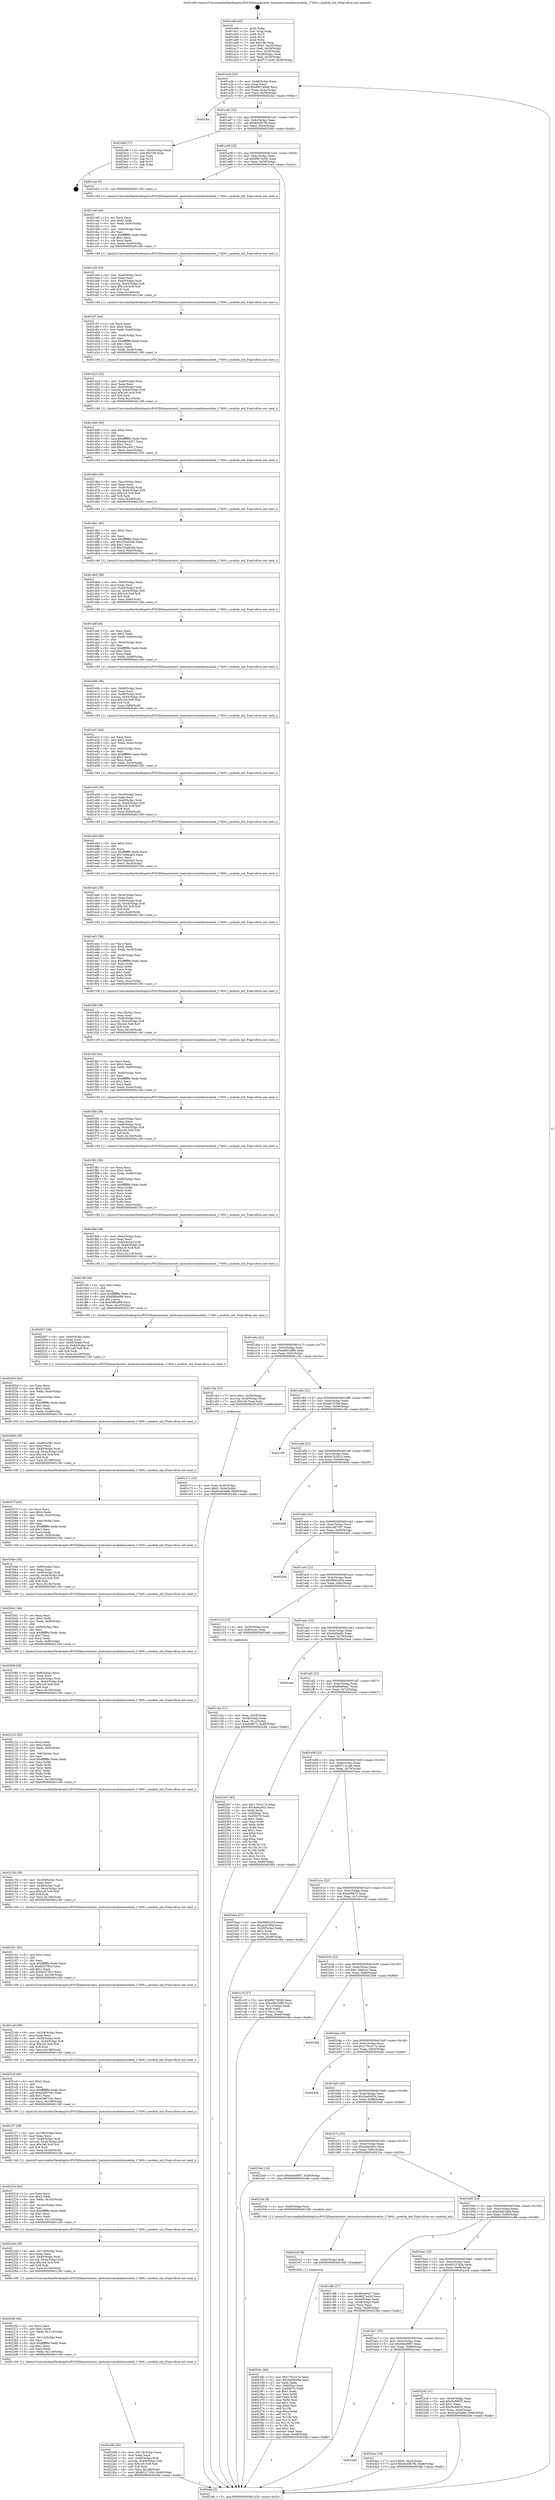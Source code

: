 digraph "0x401a00" {
  label = "0x401a00 (/mnt/c/Users/mathe/Desktop/tcc/POCII/binaries/extr_hashcatsrcmodulesmodule_17400.c_module_init_Final-ollvm.out::main(0))"
  labelloc = "t"
  node[shape=record]

  Entry [label="",width=0.3,height=0.3,shape=circle,fillcolor=black,style=filled]
  "0x401a2b" [label="{
     0x401a2b [23]\l
     | [instrs]\l
     &nbsp;&nbsp;0x401a2b \<+3\>: mov -0x48(%rbp),%eax\l
     &nbsp;&nbsp;0x401a2e \<+2\>: mov %eax,%ecx\l
     &nbsp;&nbsp;0x401a30 \<+6\>: sub $0x89574948,%ecx\l
     &nbsp;&nbsp;0x401a36 \<+3\>: mov %eax,-0x4c(%rbp)\l
     &nbsp;&nbsp;0x401a39 \<+3\>: mov %ecx,-0x50(%rbp)\l
     &nbsp;&nbsp;0x401a3c \<+6\>: je 00000000004023ac \<main+0x9ac\>\l
  }"]
  "0x4023ac" [label="{
     0x4023ac\l
  }", style=dashed]
  "0x401a42" [label="{
     0x401a42 [22]\l
     | [instrs]\l
     &nbsp;&nbsp;0x401a42 \<+5\>: jmp 0000000000401a47 \<main+0x47\>\l
     &nbsp;&nbsp;0x401a47 \<+3\>: mov -0x4c(%rbp),%eax\l
     &nbsp;&nbsp;0x401a4a \<+5\>: sub $0x9240b7fb,%eax\l
     &nbsp;&nbsp;0x401a4f \<+3\>: mov %eax,-0x54(%rbp)\l
     &nbsp;&nbsp;0x401a52 \<+6\>: je 00000000004024bf \<main+0xabf\>\l
  }"]
  Exit [label="",width=0.3,height=0.3,shape=circle,fillcolor=black,style=filled,peripheries=2]
  "0x4024bf" [label="{
     0x4024bf [17]\l
     | [instrs]\l
     &nbsp;&nbsp;0x4024bf \<+3\>: mov -0x24(%rbp),%eax\l
     &nbsp;&nbsp;0x4024c2 \<+7\>: add $0x108,%rsp\l
     &nbsp;&nbsp;0x4024c9 \<+1\>: pop %rbx\l
     &nbsp;&nbsp;0x4024ca \<+2\>: pop %r14\l
     &nbsp;&nbsp;0x4024cc \<+2\>: pop %r15\l
     &nbsp;&nbsp;0x4024ce \<+1\>: pop %rbp\l
     &nbsp;&nbsp;0x4024cf \<+1\>: ret\l
  }"]
  "0x401a58" [label="{
     0x401a58 [22]\l
     | [instrs]\l
     &nbsp;&nbsp;0x401a58 \<+5\>: jmp 0000000000401a5d \<main+0x5d\>\l
     &nbsp;&nbsp;0x401a5d \<+3\>: mov -0x4c(%rbp),%eax\l
     &nbsp;&nbsp;0x401a60 \<+5\>: sub $0x9927e430,%eax\l
     &nbsp;&nbsp;0x401a65 \<+3\>: mov %eax,-0x58(%rbp)\l
     &nbsp;&nbsp;0x401a68 \<+6\>: je 0000000000401ca3 \<main+0x2a3\>\l
  }"]
  "0x401be0" [label="{
     0x401be0\l
  }", style=dashed]
  "0x401ca3" [label="{
     0x401ca3 [5]\l
     | [instrs]\l
     &nbsp;&nbsp;0x401ca3 \<+5\>: call 0000000000401160 \<next_i\>\l
     | [calls]\l
     &nbsp;&nbsp;0x401160 \{1\} (/mnt/c/Users/mathe/Desktop/tcc/POCII/binaries/extr_hashcatsrcmodulesmodule_17400.c_module_init_Final-ollvm.out::next_i)\l
  }"]
  "0x401a6e" [label="{
     0x401a6e [22]\l
     | [instrs]\l
     &nbsp;&nbsp;0x401a6e \<+5\>: jmp 0000000000401a73 \<main+0x73\>\l
     &nbsp;&nbsp;0x401a73 \<+3\>: mov -0x4c(%rbp),%eax\l
     &nbsp;&nbsp;0x401a76 \<+5\>: sub $0xa4953d89,%eax\l
     &nbsp;&nbsp;0x401a7b \<+3\>: mov %eax,-0x5c(%rbp)\l
     &nbsp;&nbsp;0x401a7e \<+6\>: je 0000000000401c5a \<main+0x25a\>\l
  }"]
  "0x4024ac" [label="{
     0x4024ac [19]\l
     | [instrs]\l
     &nbsp;&nbsp;0x4024ac \<+7\>: movl $0x0,-0x24(%rbp)\l
     &nbsp;&nbsp;0x4024b3 \<+7\>: movl $0x9240b7fb,-0x48(%rbp)\l
     &nbsp;&nbsp;0x4024ba \<+5\>: jmp 00000000004024fa \<main+0xafa\>\l
  }"]
  "0x401c5a" [label="{
     0x401c5a [23]\l
     | [instrs]\l
     &nbsp;&nbsp;0x401c5a \<+7\>: movl $0x1,-0x38(%rbp)\l
     &nbsp;&nbsp;0x401c61 \<+4\>: movslq -0x38(%rbp),%rax\l
     &nbsp;&nbsp;0x401c65 \<+7\>: imul $0x1e0,%rax,%rdi\l
     &nbsp;&nbsp;0x401c6c \<+5\>: call 0000000000401050 \<malloc@plt\>\l
     | [calls]\l
     &nbsp;&nbsp;0x401050 \{1\} (unknown)\l
  }"]
  "0x401a84" [label="{
     0x401a84 [22]\l
     | [instrs]\l
     &nbsp;&nbsp;0x401a84 \<+5\>: jmp 0000000000401a89 \<main+0x89\>\l
     &nbsp;&nbsp;0x401a89 \<+3\>: mov -0x4c(%rbp),%eax\l
     &nbsp;&nbsp;0x401a8c \<+5\>: sub $0xab253faf,%eax\l
     &nbsp;&nbsp;0x401a91 \<+3\>: mov %eax,-0x60(%rbp)\l
     &nbsp;&nbsp;0x401a94 \<+6\>: je 0000000000401c05 \<main+0x205\>\l
  }"]
  "0x40234c" [label="{
     0x40234c [84]\l
     | [instrs]\l
     &nbsp;&nbsp;0x40234c \<+5\>: mov $0x1761e17e,%eax\l
     &nbsp;&nbsp;0x402351 \<+5\>: mov $0x2ae90454,%ecx\l
     &nbsp;&nbsp;0x402356 \<+2\>: xor %edx,%edx\l
     &nbsp;&nbsp;0x402358 \<+7\>: mov 0x4050ac,%esi\l
     &nbsp;&nbsp;0x40235f \<+8\>: mov 0x405070,%r8d\l
     &nbsp;&nbsp;0x402367 \<+3\>: sub $0x1,%edx\l
     &nbsp;&nbsp;0x40236a \<+3\>: mov %esi,%r9d\l
     &nbsp;&nbsp;0x40236d \<+3\>: add %edx,%r9d\l
     &nbsp;&nbsp;0x402370 \<+4\>: imul %r9d,%esi\l
     &nbsp;&nbsp;0x402374 \<+3\>: and $0x1,%esi\l
     &nbsp;&nbsp;0x402377 \<+3\>: cmp $0x0,%esi\l
     &nbsp;&nbsp;0x40237a \<+4\>: sete %r10b\l
     &nbsp;&nbsp;0x40237e \<+4\>: cmp $0xa,%r8d\l
     &nbsp;&nbsp;0x402382 \<+4\>: setl %r11b\l
     &nbsp;&nbsp;0x402386 \<+3\>: mov %r10b,%bl\l
     &nbsp;&nbsp;0x402389 \<+3\>: and %r11b,%bl\l
     &nbsp;&nbsp;0x40238c \<+3\>: xor %r11b,%r10b\l
     &nbsp;&nbsp;0x40238f \<+3\>: or %r10b,%bl\l
     &nbsp;&nbsp;0x402392 \<+3\>: test $0x1,%bl\l
     &nbsp;&nbsp;0x402395 \<+3\>: cmovne %ecx,%eax\l
     &nbsp;&nbsp;0x402398 \<+3\>: mov %eax,-0x48(%rbp)\l
     &nbsp;&nbsp;0x40239b \<+5\>: jmp 00000000004024fa \<main+0xafa\>\l
  }"]
  "0x401c05" [label="{
     0x401c05\l
  }", style=dashed]
  "0x401a9a" [label="{
     0x401a9a [22]\l
     | [instrs]\l
     &nbsp;&nbsp;0x401a9a \<+5\>: jmp 0000000000401a9f \<main+0x9f\>\l
     &nbsp;&nbsp;0x401a9f \<+3\>: mov -0x4c(%rbp),%eax\l
     &nbsp;&nbsp;0x401aa2 \<+5\>: sub $0xbc7b2013,%eax\l
     &nbsp;&nbsp;0x401aa7 \<+3\>: mov %eax,-0x64(%rbp)\l
     &nbsp;&nbsp;0x401aaa \<+6\>: je 0000000000402448 \<main+0xa48\>\l
  }"]
  "0x402343" [label="{
     0x402343 [9]\l
     | [instrs]\l
     &nbsp;&nbsp;0x402343 \<+4\>: mov -0x40(%rbp),%rdi\l
     &nbsp;&nbsp;0x402347 \<+5\>: call 0000000000401030 \<free@plt\>\l
     | [calls]\l
     &nbsp;&nbsp;0x401030 \{1\} (unknown)\l
  }"]
  "0x402448" [label="{
     0x402448\l
  }", style=dashed]
  "0x401ab0" [label="{
     0x401ab0 [22]\l
     | [instrs]\l
     &nbsp;&nbsp;0x401ab0 \<+5\>: jmp 0000000000401ab5 \<main+0xb5\>\l
     &nbsp;&nbsp;0x401ab5 \<+3\>: mov -0x4c(%rbp),%eax\l
     &nbsp;&nbsp;0x401ab8 \<+5\>: sub $0xccfd7507,%eax\l
     &nbsp;&nbsp;0x401abd \<+3\>: mov %eax,-0x68(%rbp)\l
     &nbsp;&nbsp;0x401ac0 \<+6\>: je 00000000004024a0 \<main+0xaa0\>\l
  }"]
  "0x401bc7" [label="{
     0x401bc7 [25]\l
     | [instrs]\l
     &nbsp;&nbsp;0x401bc7 \<+5\>: jmp 0000000000401bcc \<main+0x1cc\>\l
     &nbsp;&nbsp;0x401bcc \<+3\>: mov -0x4c(%rbp),%eax\l
     &nbsp;&nbsp;0x401bcf \<+5\>: sub $0x6dcb8f97,%eax\l
     &nbsp;&nbsp;0x401bd4 \<+6\>: mov %eax,-0x98(%rbp)\l
     &nbsp;&nbsp;0x401bda \<+6\>: je 00000000004024ac \<main+0xaac\>\l
  }"]
  "0x4024a0" [label="{
     0x4024a0\l
  }", style=dashed]
  "0x401ac6" [label="{
     0x401ac6 [22]\l
     | [instrs]\l
     &nbsp;&nbsp;0x401ac6 \<+5\>: jmp 0000000000401acb \<main+0xcb\>\l
     &nbsp;&nbsp;0x401acb \<+3\>: mov -0x4c(%rbp),%eax\l
     &nbsp;&nbsp;0x401ace \<+5\>: sub $0xf0903204,%eax\l
     &nbsp;&nbsp;0x401ad3 \<+3\>: mov %eax,-0x6c(%rbp)\l
     &nbsp;&nbsp;0x401ad6 \<+6\>: je 0000000000401c1d \<main+0x21d\>\l
  }"]
  "0x4022c8" [label="{
     0x4022c8 [31]\l
     | [instrs]\l
     &nbsp;&nbsp;0x4022c8 \<+3\>: mov -0x44(%rbp),%eax\l
     &nbsp;&nbsp;0x4022cb \<+5\>: add $0xf3c98f35,%eax\l
     &nbsp;&nbsp;0x4022d0 \<+3\>: add $0x1,%eax\l
     &nbsp;&nbsp;0x4022d3 \<+5\>: sub $0xf3c98f35,%eax\l
     &nbsp;&nbsp;0x4022d8 \<+3\>: mov %eax,-0x44(%rbp)\l
     &nbsp;&nbsp;0x4022db \<+7\>: movl $0x63a63a88,-0x48(%rbp)\l
     &nbsp;&nbsp;0x4022e2 \<+5\>: jmp 00000000004024fa \<main+0xafa\>\l
  }"]
  "0x401c1d" [label="{
     0x401c1d [13]\l
     | [instrs]\l
     &nbsp;&nbsp;0x401c1d \<+4\>: mov -0x30(%rbp),%rax\l
     &nbsp;&nbsp;0x401c21 \<+4\>: mov 0x8(%rax),%rdi\l
     &nbsp;&nbsp;0x401c25 \<+5\>: call 0000000000401060 \<atoi@plt\>\l
     | [calls]\l
     &nbsp;&nbsp;0x401060 \{1\} (unknown)\l
  }"]
  "0x401adc" [label="{
     0x401adc [22]\l
     | [instrs]\l
     &nbsp;&nbsp;0x401adc \<+5\>: jmp 0000000000401ae1 \<main+0xe1\>\l
     &nbsp;&nbsp;0x401ae1 \<+3\>: mov -0x4c(%rbp),%eax\l
     &nbsp;&nbsp;0x401ae4 \<+5\>: sub $0xf4d0afdc,%eax\l
     &nbsp;&nbsp;0x401ae9 \<+3\>: mov %eax,-0x70(%rbp)\l
     &nbsp;&nbsp;0x401aec \<+6\>: je 00000000004024ee \<main+0xaee\>\l
  }"]
  "0x40229b" [label="{
     0x40229b [45]\l
     | [instrs]\l
     &nbsp;&nbsp;0x40229b \<+6\>: mov -0x118(%rbp),%ecx\l
     &nbsp;&nbsp;0x4022a1 \<+3\>: imul %eax,%ecx\l
     &nbsp;&nbsp;0x4022a4 \<+4\>: mov -0x40(%rbp),%rdi\l
     &nbsp;&nbsp;0x4022a8 \<+4\>: movslq -0x44(%rbp),%r8\l
     &nbsp;&nbsp;0x4022ac \<+7\>: imul $0x1e0,%r8,%r8\l
     &nbsp;&nbsp;0x4022b3 \<+3\>: add %r8,%rdi\l
     &nbsp;&nbsp;0x4022b6 \<+6\>: mov %ecx,0x1d8(%rdi)\l
     &nbsp;&nbsp;0x4022bc \<+7\>: movl $0x6d127434,-0x48(%rbp)\l
     &nbsp;&nbsp;0x4022c3 \<+5\>: jmp 00000000004024fa \<main+0xafa\>\l
  }"]
  "0x4024ee" [label="{
     0x4024ee\l
  }", style=dashed]
  "0x401af2" [label="{
     0x401af2 [22]\l
     | [instrs]\l
     &nbsp;&nbsp;0x401af2 \<+5\>: jmp 0000000000401af7 \<main+0xf7\>\l
     &nbsp;&nbsp;0x401af7 \<+3\>: mov -0x4c(%rbp),%eax\l
     &nbsp;&nbsp;0x401afa \<+5\>: sub $0xf6e944e7,%eax\l
     &nbsp;&nbsp;0x401aff \<+3\>: mov %eax,-0x74(%rbp)\l
     &nbsp;&nbsp;0x401b02 \<+6\>: je 00000000004022e7 \<main+0x8e7\>\l
  }"]
  "0x40226f" [label="{
     0x40226f [44]\l
     | [instrs]\l
     &nbsp;&nbsp;0x40226f \<+2\>: xor %ecx,%ecx\l
     &nbsp;&nbsp;0x402271 \<+5\>: mov $0x2,%edx\l
     &nbsp;&nbsp;0x402276 \<+6\>: mov %edx,-0x114(%rbp)\l
     &nbsp;&nbsp;0x40227c \<+1\>: cltd\l
     &nbsp;&nbsp;0x40227d \<+6\>: mov -0x114(%rbp),%esi\l
     &nbsp;&nbsp;0x402283 \<+2\>: idiv %esi\l
     &nbsp;&nbsp;0x402285 \<+6\>: imul $0xfffffffe,%edx,%edx\l
     &nbsp;&nbsp;0x40228b \<+3\>: sub $0x1,%ecx\l
     &nbsp;&nbsp;0x40228e \<+2\>: sub %ecx,%edx\l
     &nbsp;&nbsp;0x402290 \<+6\>: mov %edx,-0x118(%rbp)\l
     &nbsp;&nbsp;0x402296 \<+5\>: call 0000000000401160 \<next_i\>\l
     | [calls]\l
     &nbsp;&nbsp;0x401160 \{1\} (/mnt/c/Users/mathe/Desktop/tcc/POCII/binaries/extr_hashcatsrcmodulesmodule_17400.c_module_init_Final-ollvm.out::next_i)\l
  }"]
  "0x4022e7" [label="{
     0x4022e7 [83]\l
     | [instrs]\l
     &nbsp;&nbsp;0x4022e7 \<+5\>: mov $0x1761e17e,%eax\l
     &nbsp;&nbsp;0x4022ec \<+5\>: mov $0x4ddac82c,%ecx\l
     &nbsp;&nbsp;0x4022f1 \<+2\>: xor %edx,%edx\l
     &nbsp;&nbsp;0x4022f3 \<+7\>: mov 0x4050ac,%esi\l
     &nbsp;&nbsp;0x4022fa \<+7\>: mov 0x405070,%edi\l
     &nbsp;&nbsp;0x402301 \<+3\>: sub $0x1,%edx\l
     &nbsp;&nbsp;0x402304 \<+3\>: mov %esi,%r8d\l
     &nbsp;&nbsp;0x402307 \<+3\>: add %edx,%r8d\l
     &nbsp;&nbsp;0x40230a \<+4\>: imul %r8d,%esi\l
     &nbsp;&nbsp;0x40230e \<+3\>: and $0x1,%esi\l
     &nbsp;&nbsp;0x402311 \<+3\>: cmp $0x0,%esi\l
     &nbsp;&nbsp;0x402314 \<+4\>: sete %r9b\l
     &nbsp;&nbsp;0x402318 \<+3\>: cmp $0xa,%edi\l
     &nbsp;&nbsp;0x40231b \<+4\>: setl %r10b\l
     &nbsp;&nbsp;0x40231f \<+3\>: mov %r9b,%r11b\l
     &nbsp;&nbsp;0x402322 \<+3\>: and %r10b,%r11b\l
     &nbsp;&nbsp;0x402325 \<+3\>: xor %r10b,%r9b\l
     &nbsp;&nbsp;0x402328 \<+3\>: or %r9b,%r11b\l
     &nbsp;&nbsp;0x40232b \<+4\>: test $0x1,%r11b\l
     &nbsp;&nbsp;0x40232f \<+3\>: cmovne %ecx,%eax\l
     &nbsp;&nbsp;0x402332 \<+3\>: mov %eax,-0x48(%rbp)\l
     &nbsp;&nbsp;0x402335 \<+5\>: jmp 00000000004024fa \<main+0xafa\>\l
  }"]
  "0x401b08" [label="{
     0x401b08 [22]\l
     | [instrs]\l
     &nbsp;&nbsp;0x401b08 \<+5\>: jmp 0000000000401b0d \<main+0x10d\>\l
     &nbsp;&nbsp;0x401b0d \<+3\>: mov -0x4c(%rbp),%eax\l
     &nbsp;&nbsp;0x401b10 \<+5\>: sub $0xf711cce6,%eax\l
     &nbsp;&nbsp;0x401b15 \<+3\>: mov %eax,-0x78(%rbp)\l
     &nbsp;&nbsp;0x401b18 \<+6\>: je 0000000000401bea \<main+0x1ea\>\l
  }"]
  "0x402249" [label="{
     0x402249 [38]\l
     | [instrs]\l
     &nbsp;&nbsp;0x402249 \<+6\>: mov -0x110(%rbp),%ecx\l
     &nbsp;&nbsp;0x40224f \<+3\>: imul %eax,%ecx\l
     &nbsp;&nbsp;0x402252 \<+4\>: mov -0x40(%rbp),%rdi\l
     &nbsp;&nbsp;0x402256 \<+4\>: movslq -0x44(%rbp),%r8\l
     &nbsp;&nbsp;0x40225a \<+7\>: imul $0x1e0,%r8,%r8\l
     &nbsp;&nbsp;0x402261 \<+3\>: add %r8,%rdi\l
     &nbsp;&nbsp;0x402264 \<+6\>: mov %ecx,0x1d4(%rdi)\l
     &nbsp;&nbsp;0x40226a \<+5\>: call 0000000000401160 \<next_i\>\l
     | [calls]\l
     &nbsp;&nbsp;0x401160 \{1\} (/mnt/c/Users/mathe/Desktop/tcc/POCII/binaries/extr_hashcatsrcmodulesmodule_17400.c_module_init_Final-ollvm.out::next_i)\l
  }"]
  "0x401bea" [label="{
     0x401bea [27]\l
     | [instrs]\l
     &nbsp;&nbsp;0x401bea \<+5\>: mov $0xf0903204,%eax\l
     &nbsp;&nbsp;0x401bef \<+5\>: mov $0xab253faf,%ecx\l
     &nbsp;&nbsp;0x401bf4 \<+3\>: mov -0x20(%rbp),%edx\l
     &nbsp;&nbsp;0x401bf7 \<+3\>: cmp $0x2,%edx\l
     &nbsp;&nbsp;0x401bfa \<+3\>: cmovne %ecx,%eax\l
     &nbsp;&nbsp;0x401bfd \<+3\>: mov %eax,-0x48(%rbp)\l
     &nbsp;&nbsp;0x401c00 \<+5\>: jmp 00000000004024fa \<main+0xafa\>\l
  }"]
  "0x401b1e" [label="{
     0x401b1e [22]\l
     | [instrs]\l
     &nbsp;&nbsp;0x401b1e \<+5\>: jmp 0000000000401b23 \<main+0x123\>\l
     &nbsp;&nbsp;0x401b23 \<+3\>: mov -0x4c(%rbp),%eax\l
     &nbsp;&nbsp;0x401b26 \<+5\>: sub $0xe09873,%eax\l
     &nbsp;&nbsp;0x401b2b \<+3\>: mov %eax,-0x7c(%rbp)\l
     &nbsp;&nbsp;0x401b2e \<+6\>: je 0000000000401c3f \<main+0x23f\>\l
  }"]
  "0x4024fa" [label="{
     0x4024fa [5]\l
     | [instrs]\l
     &nbsp;&nbsp;0x4024fa \<+5\>: jmp 0000000000401a2b \<main+0x2b\>\l
  }"]
  "0x401a00" [label="{
     0x401a00 [43]\l
     | [instrs]\l
     &nbsp;&nbsp;0x401a00 \<+1\>: push %rbp\l
     &nbsp;&nbsp;0x401a01 \<+3\>: mov %rsp,%rbp\l
     &nbsp;&nbsp;0x401a04 \<+2\>: push %r15\l
     &nbsp;&nbsp;0x401a06 \<+2\>: push %r14\l
     &nbsp;&nbsp;0x401a08 \<+1\>: push %rbx\l
     &nbsp;&nbsp;0x401a09 \<+7\>: sub $0x108,%rsp\l
     &nbsp;&nbsp;0x401a10 \<+7\>: movl $0x0,-0x24(%rbp)\l
     &nbsp;&nbsp;0x401a17 \<+3\>: mov %edi,-0x28(%rbp)\l
     &nbsp;&nbsp;0x401a1a \<+4\>: mov %rsi,-0x30(%rbp)\l
     &nbsp;&nbsp;0x401a1e \<+3\>: mov -0x28(%rbp),%edi\l
     &nbsp;&nbsp;0x401a21 \<+3\>: mov %edi,-0x20(%rbp)\l
     &nbsp;&nbsp;0x401a24 \<+7\>: movl $0xf711cce6,-0x48(%rbp)\l
  }"]
  "0x401c2a" [label="{
     0x401c2a [21]\l
     | [instrs]\l
     &nbsp;&nbsp;0x401c2a \<+3\>: mov %eax,-0x34(%rbp)\l
     &nbsp;&nbsp;0x401c2d \<+3\>: mov -0x34(%rbp),%eax\l
     &nbsp;&nbsp;0x401c30 \<+3\>: mov %eax,-0x1c(%rbp)\l
     &nbsp;&nbsp;0x401c33 \<+7\>: movl $0xe09873,-0x48(%rbp)\l
     &nbsp;&nbsp;0x401c3a \<+5\>: jmp 00000000004024fa \<main+0xafa\>\l
  }"]
  "0x40221d" [label="{
     0x40221d [44]\l
     | [instrs]\l
     &nbsp;&nbsp;0x40221d \<+2\>: xor %ecx,%ecx\l
     &nbsp;&nbsp;0x40221f \<+5\>: mov $0x2,%edx\l
     &nbsp;&nbsp;0x402224 \<+6\>: mov %edx,-0x10c(%rbp)\l
     &nbsp;&nbsp;0x40222a \<+1\>: cltd\l
     &nbsp;&nbsp;0x40222b \<+6\>: mov -0x10c(%rbp),%esi\l
     &nbsp;&nbsp;0x402231 \<+2\>: idiv %esi\l
     &nbsp;&nbsp;0x402233 \<+6\>: imul $0xfffffffe,%edx,%edx\l
     &nbsp;&nbsp;0x402239 \<+3\>: sub $0x1,%ecx\l
     &nbsp;&nbsp;0x40223c \<+2\>: sub %ecx,%edx\l
     &nbsp;&nbsp;0x40223e \<+6\>: mov %edx,-0x110(%rbp)\l
     &nbsp;&nbsp;0x402244 \<+5\>: call 0000000000401160 \<next_i\>\l
     | [calls]\l
     &nbsp;&nbsp;0x401160 \{1\} (/mnt/c/Users/mathe/Desktop/tcc/POCII/binaries/extr_hashcatsrcmodulesmodule_17400.c_module_init_Final-ollvm.out::next_i)\l
  }"]
  "0x401c3f" [label="{
     0x401c3f [27]\l
     | [instrs]\l
     &nbsp;&nbsp;0x401c3f \<+5\>: mov $0x89574948,%eax\l
     &nbsp;&nbsp;0x401c44 \<+5\>: mov $0xa4953d89,%ecx\l
     &nbsp;&nbsp;0x401c49 \<+3\>: mov -0x1c(%rbp),%edx\l
     &nbsp;&nbsp;0x401c4c \<+3\>: cmp $0x0,%edx\l
     &nbsp;&nbsp;0x401c4f \<+3\>: cmove %ecx,%eax\l
     &nbsp;&nbsp;0x401c52 \<+3\>: mov %eax,-0x48(%rbp)\l
     &nbsp;&nbsp;0x401c55 \<+5\>: jmp 00000000004024fa \<main+0xafa\>\l
  }"]
  "0x401b34" [label="{
     0x401b34 [22]\l
     | [instrs]\l
     &nbsp;&nbsp;0x401b34 \<+5\>: jmp 0000000000401b39 \<main+0x139\>\l
     &nbsp;&nbsp;0x401b39 \<+3\>: mov -0x4c(%rbp),%eax\l
     &nbsp;&nbsp;0x401b3c \<+5\>: sub $0x13cb6cac,%eax\l
     &nbsp;&nbsp;0x401b41 \<+3\>: mov %eax,-0x80(%rbp)\l
     &nbsp;&nbsp;0x401b44 \<+6\>: je 00000000004023b8 \<main+0x9b8\>\l
  }"]
  "0x401c71" [label="{
     0x401c71 [23]\l
     | [instrs]\l
     &nbsp;&nbsp;0x401c71 \<+4\>: mov %rax,-0x40(%rbp)\l
     &nbsp;&nbsp;0x401c75 \<+7\>: movl $0x0,-0x44(%rbp)\l
     &nbsp;&nbsp;0x401c7c \<+7\>: movl $0x63a63a88,-0x48(%rbp)\l
     &nbsp;&nbsp;0x401c83 \<+5\>: jmp 00000000004024fa \<main+0xafa\>\l
  }"]
  "0x4021f7" [label="{
     0x4021f7 [38]\l
     | [instrs]\l
     &nbsp;&nbsp;0x4021f7 \<+6\>: mov -0x108(%rbp),%ecx\l
     &nbsp;&nbsp;0x4021fd \<+3\>: imul %eax,%ecx\l
     &nbsp;&nbsp;0x402200 \<+4\>: mov -0x40(%rbp),%rdi\l
     &nbsp;&nbsp;0x402204 \<+4\>: movslq -0x44(%rbp),%r8\l
     &nbsp;&nbsp;0x402208 \<+7\>: imul $0x1e0,%r8,%r8\l
     &nbsp;&nbsp;0x40220f \<+3\>: add %r8,%rdi\l
     &nbsp;&nbsp;0x402212 \<+6\>: mov %ecx,0x1d0(%rdi)\l
     &nbsp;&nbsp;0x402218 \<+5\>: call 0000000000401160 \<next_i\>\l
     | [calls]\l
     &nbsp;&nbsp;0x401160 \{1\} (/mnt/c/Users/mathe/Desktop/tcc/POCII/binaries/extr_hashcatsrcmodulesmodule_17400.c_module_init_Final-ollvm.out::next_i)\l
  }"]
  "0x4023b8" [label="{
     0x4023b8\l
  }", style=dashed]
  "0x401b4a" [label="{
     0x401b4a [25]\l
     | [instrs]\l
     &nbsp;&nbsp;0x401b4a \<+5\>: jmp 0000000000401b4f \<main+0x14f\>\l
     &nbsp;&nbsp;0x401b4f \<+3\>: mov -0x4c(%rbp),%eax\l
     &nbsp;&nbsp;0x401b52 \<+5\>: sub $0x1761e17e,%eax\l
     &nbsp;&nbsp;0x401b57 \<+6\>: mov %eax,-0x84(%rbp)\l
     &nbsp;&nbsp;0x401b5d \<+6\>: je 00000000004024d0 \<main+0xad0\>\l
  }"]
  "0x4021cf" [label="{
     0x4021cf [40]\l
     | [instrs]\l
     &nbsp;&nbsp;0x4021cf \<+5\>: mov $0x2,%ecx\l
     &nbsp;&nbsp;0x4021d4 \<+1\>: cltd\l
     &nbsp;&nbsp;0x4021d5 \<+2\>: idiv %ecx\l
     &nbsp;&nbsp;0x4021d7 \<+6\>: imul $0xfffffffe,%edx,%ecx\l
     &nbsp;&nbsp;0x4021dd \<+6\>: add $0xe5d87c42,%ecx\l
     &nbsp;&nbsp;0x4021e3 \<+3\>: add $0x1,%ecx\l
     &nbsp;&nbsp;0x4021e6 \<+6\>: sub $0xe5d87c42,%ecx\l
     &nbsp;&nbsp;0x4021ec \<+6\>: mov %ecx,-0x108(%rbp)\l
     &nbsp;&nbsp;0x4021f2 \<+5\>: call 0000000000401160 \<next_i\>\l
     | [calls]\l
     &nbsp;&nbsp;0x401160 \{1\} (/mnt/c/Users/mathe/Desktop/tcc/POCII/binaries/extr_hashcatsrcmodulesmodule_17400.c_module_init_Final-ollvm.out::next_i)\l
  }"]
  "0x4024d0" [label="{
     0x4024d0\l
  }", style=dashed]
  "0x401b63" [label="{
     0x401b63 [25]\l
     | [instrs]\l
     &nbsp;&nbsp;0x401b63 \<+5\>: jmp 0000000000401b68 \<main+0x168\>\l
     &nbsp;&nbsp;0x401b68 \<+3\>: mov -0x4c(%rbp),%eax\l
     &nbsp;&nbsp;0x401b6b \<+5\>: sub $0x2ae90454,%eax\l
     &nbsp;&nbsp;0x401b70 \<+6\>: mov %eax,-0x88(%rbp)\l
     &nbsp;&nbsp;0x401b76 \<+6\>: je 00000000004023a0 \<main+0x9a0\>\l
  }"]
  "0x4021a9" [label="{
     0x4021a9 [38]\l
     | [instrs]\l
     &nbsp;&nbsp;0x4021a9 \<+6\>: mov -0x104(%rbp),%ecx\l
     &nbsp;&nbsp;0x4021af \<+3\>: imul %eax,%ecx\l
     &nbsp;&nbsp;0x4021b2 \<+4\>: mov -0x40(%rbp),%rdi\l
     &nbsp;&nbsp;0x4021b6 \<+4\>: movslq -0x44(%rbp),%r8\l
     &nbsp;&nbsp;0x4021ba \<+7\>: imul $0x1e0,%r8,%r8\l
     &nbsp;&nbsp;0x4021c1 \<+3\>: add %r8,%rdi\l
     &nbsp;&nbsp;0x4021c4 \<+6\>: mov %ecx,0x198(%rdi)\l
     &nbsp;&nbsp;0x4021ca \<+5\>: call 0000000000401160 \<next_i\>\l
     | [calls]\l
     &nbsp;&nbsp;0x401160 \{1\} (/mnt/c/Users/mathe/Desktop/tcc/POCII/binaries/extr_hashcatsrcmodulesmodule_17400.c_module_init_Final-ollvm.out::next_i)\l
  }"]
  "0x4023a0" [label="{
     0x4023a0 [12]\l
     | [instrs]\l
     &nbsp;&nbsp;0x4023a0 \<+7\>: movl $0x6dcb8f97,-0x48(%rbp)\l
     &nbsp;&nbsp;0x4023a7 \<+5\>: jmp 00000000004024fa \<main+0xafa\>\l
  }"]
  "0x401b7c" [label="{
     0x401b7c [25]\l
     | [instrs]\l
     &nbsp;&nbsp;0x401b7c \<+5\>: jmp 0000000000401b81 \<main+0x181\>\l
     &nbsp;&nbsp;0x401b81 \<+3\>: mov -0x4c(%rbp),%eax\l
     &nbsp;&nbsp;0x401b84 \<+5\>: sub $0x4ddac82c,%eax\l
     &nbsp;&nbsp;0x401b89 \<+6\>: mov %eax,-0x8c(%rbp)\l
     &nbsp;&nbsp;0x401b8f \<+6\>: je 000000000040233a \<main+0x93a\>\l
  }"]
  "0x402181" [label="{
     0x402181 [40]\l
     | [instrs]\l
     &nbsp;&nbsp;0x402181 \<+5\>: mov $0x2,%ecx\l
     &nbsp;&nbsp;0x402186 \<+1\>: cltd\l
     &nbsp;&nbsp;0x402187 \<+2\>: idiv %ecx\l
     &nbsp;&nbsp;0x402189 \<+6\>: imul $0xfffffffe,%edx,%ecx\l
     &nbsp;&nbsp;0x40218f \<+6\>: sub $0xfa537923,%ecx\l
     &nbsp;&nbsp;0x402195 \<+3\>: add $0x1,%ecx\l
     &nbsp;&nbsp;0x402198 \<+6\>: add $0xfa537923,%ecx\l
     &nbsp;&nbsp;0x40219e \<+6\>: mov %ecx,-0x104(%rbp)\l
     &nbsp;&nbsp;0x4021a4 \<+5\>: call 0000000000401160 \<next_i\>\l
     | [calls]\l
     &nbsp;&nbsp;0x401160 \{1\} (/mnt/c/Users/mathe/Desktop/tcc/POCII/binaries/extr_hashcatsrcmodulesmodule_17400.c_module_init_Final-ollvm.out::next_i)\l
  }"]
  "0x40233a" [label="{
     0x40233a [9]\l
     | [instrs]\l
     &nbsp;&nbsp;0x40233a \<+4\>: mov -0x40(%rbp),%rdi\l
     &nbsp;&nbsp;0x40233e \<+5\>: call 0000000000401560 \<module_init\>\l
     | [calls]\l
     &nbsp;&nbsp;0x401560 \{1\} (/mnt/c/Users/mathe/Desktop/tcc/POCII/binaries/extr_hashcatsrcmodulesmodule_17400.c_module_init_Final-ollvm.out::module_init)\l
  }"]
  "0x401b95" [label="{
     0x401b95 [25]\l
     | [instrs]\l
     &nbsp;&nbsp;0x401b95 \<+5\>: jmp 0000000000401b9a \<main+0x19a\>\l
     &nbsp;&nbsp;0x401b9a \<+3\>: mov -0x4c(%rbp),%eax\l
     &nbsp;&nbsp;0x401b9d \<+5\>: sub $0x63a63a88,%eax\l
     &nbsp;&nbsp;0x401ba2 \<+6\>: mov %eax,-0x90(%rbp)\l
     &nbsp;&nbsp;0x401ba8 \<+6\>: je 0000000000401c88 \<main+0x288\>\l
  }"]
  "0x40215b" [label="{
     0x40215b [38]\l
     | [instrs]\l
     &nbsp;&nbsp;0x40215b \<+6\>: mov -0x100(%rbp),%ecx\l
     &nbsp;&nbsp;0x402161 \<+3\>: imul %eax,%ecx\l
     &nbsp;&nbsp;0x402164 \<+4\>: mov -0x40(%rbp),%rdi\l
     &nbsp;&nbsp;0x402168 \<+4\>: movslq -0x44(%rbp),%r8\l
     &nbsp;&nbsp;0x40216c \<+7\>: imul $0x1e0,%r8,%r8\l
     &nbsp;&nbsp;0x402173 \<+3\>: add %r8,%rdi\l
     &nbsp;&nbsp;0x402176 \<+6\>: mov %ecx,0x194(%rdi)\l
     &nbsp;&nbsp;0x40217c \<+5\>: call 0000000000401160 \<next_i\>\l
     | [calls]\l
     &nbsp;&nbsp;0x401160 \{1\} (/mnt/c/Users/mathe/Desktop/tcc/POCII/binaries/extr_hashcatsrcmodulesmodule_17400.c_module_init_Final-ollvm.out::next_i)\l
  }"]
  "0x401c88" [label="{
     0x401c88 [27]\l
     | [instrs]\l
     &nbsp;&nbsp;0x401c88 \<+5\>: mov $0xf6e944e7,%eax\l
     &nbsp;&nbsp;0x401c8d \<+5\>: mov $0x9927e430,%ecx\l
     &nbsp;&nbsp;0x401c92 \<+3\>: mov -0x44(%rbp),%edx\l
     &nbsp;&nbsp;0x401c95 \<+3\>: cmp -0x38(%rbp),%edx\l
     &nbsp;&nbsp;0x401c98 \<+3\>: cmovl %ecx,%eax\l
     &nbsp;&nbsp;0x401c9b \<+3\>: mov %eax,-0x48(%rbp)\l
     &nbsp;&nbsp;0x401c9e \<+5\>: jmp 00000000004024fa \<main+0xafa\>\l
  }"]
  "0x401bae" [label="{
     0x401bae [25]\l
     | [instrs]\l
     &nbsp;&nbsp;0x401bae \<+5\>: jmp 0000000000401bb3 \<main+0x1b3\>\l
     &nbsp;&nbsp;0x401bb3 \<+3\>: mov -0x4c(%rbp),%eax\l
     &nbsp;&nbsp;0x401bb6 \<+5\>: sub $0x6d127434,%eax\l
     &nbsp;&nbsp;0x401bbb \<+6\>: mov %eax,-0x94(%rbp)\l
     &nbsp;&nbsp;0x401bc1 \<+6\>: je 00000000004022c8 \<main+0x8c8\>\l
  }"]
  "0x401ca8" [label="{
     0x401ca8 [44]\l
     | [instrs]\l
     &nbsp;&nbsp;0x401ca8 \<+2\>: xor %ecx,%ecx\l
     &nbsp;&nbsp;0x401caa \<+5\>: mov $0x2,%edx\l
     &nbsp;&nbsp;0x401caf \<+6\>: mov %edx,-0x9c(%rbp)\l
     &nbsp;&nbsp;0x401cb5 \<+1\>: cltd\l
     &nbsp;&nbsp;0x401cb6 \<+6\>: mov -0x9c(%rbp),%esi\l
     &nbsp;&nbsp;0x401cbc \<+2\>: idiv %esi\l
     &nbsp;&nbsp;0x401cbe \<+6\>: imul $0xfffffffe,%edx,%edx\l
     &nbsp;&nbsp;0x401cc4 \<+3\>: sub $0x1,%ecx\l
     &nbsp;&nbsp;0x401cc7 \<+2\>: sub %ecx,%edx\l
     &nbsp;&nbsp;0x401cc9 \<+6\>: mov %edx,-0xa0(%rbp)\l
     &nbsp;&nbsp;0x401ccf \<+5\>: call 0000000000401160 \<next_i\>\l
     | [calls]\l
     &nbsp;&nbsp;0x401160 \{1\} (/mnt/c/Users/mathe/Desktop/tcc/POCII/binaries/extr_hashcatsrcmodulesmodule_17400.c_module_init_Final-ollvm.out::next_i)\l
  }"]
  "0x401cd4" [label="{
     0x401cd4 [35]\l
     | [instrs]\l
     &nbsp;&nbsp;0x401cd4 \<+6\>: mov -0xa0(%rbp),%ecx\l
     &nbsp;&nbsp;0x401cda \<+3\>: imul %eax,%ecx\l
     &nbsp;&nbsp;0x401cdd \<+4\>: mov -0x40(%rbp),%rdi\l
     &nbsp;&nbsp;0x401ce1 \<+4\>: movslq -0x44(%rbp),%r8\l
     &nbsp;&nbsp;0x401ce5 \<+7\>: imul $0x1e0,%r8,%r8\l
     &nbsp;&nbsp;0x401cec \<+3\>: add %r8,%rdi\l
     &nbsp;&nbsp;0x401cef \<+3\>: mov %ecx,0x18(%rdi)\l
     &nbsp;&nbsp;0x401cf2 \<+5\>: call 0000000000401160 \<next_i\>\l
     | [calls]\l
     &nbsp;&nbsp;0x401160 \{1\} (/mnt/c/Users/mathe/Desktop/tcc/POCII/binaries/extr_hashcatsrcmodulesmodule_17400.c_module_init_Final-ollvm.out::next_i)\l
  }"]
  "0x401cf7" [label="{
     0x401cf7 [44]\l
     | [instrs]\l
     &nbsp;&nbsp;0x401cf7 \<+2\>: xor %ecx,%ecx\l
     &nbsp;&nbsp;0x401cf9 \<+5\>: mov $0x2,%edx\l
     &nbsp;&nbsp;0x401cfe \<+6\>: mov %edx,-0xa4(%rbp)\l
     &nbsp;&nbsp;0x401d04 \<+1\>: cltd\l
     &nbsp;&nbsp;0x401d05 \<+6\>: mov -0xa4(%rbp),%esi\l
     &nbsp;&nbsp;0x401d0b \<+2\>: idiv %esi\l
     &nbsp;&nbsp;0x401d0d \<+6\>: imul $0xfffffffe,%edx,%edx\l
     &nbsp;&nbsp;0x401d13 \<+3\>: sub $0x1,%ecx\l
     &nbsp;&nbsp;0x401d16 \<+2\>: sub %ecx,%edx\l
     &nbsp;&nbsp;0x401d18 \<+6\>: mov %edx,-0xa8(%rbp)\l
     &nbsp;&nbsp;0x401d1e \<+5\>: call 0000000000401160 \<next_i\>\l
     | [calls]\l
     &nbsp;&nbsp;0x401160 \{1\} (/mnt/c/Users/mathe/Desktop/tcc/POCII/binaries/extr_hashcatsrcmodulesmodule_17400.c_module_init_Final-ollvm.out::next_i)\l
  }"]
  "0x401d23" [label="{
     0x401d23 [35]\l
     | [instrs]\l
     &nbsp;&nbsp;0x401d23 \<+6\>: mov -0xa8(%rbp),%ecx\l
     &nbsp;&nbsp;0x401d29 \<+3\>: imul %eax,%ecx\l
     &nbsp;&nbsp;0x401d2c \<+4\>: mov -0x40(%rbp),%rdi\l
     &nbsp;&nbsp;0x401d30 \<+4\>: movslq -0x44(%rbp),%r8\l
     &nbsp;&nbsp;0x401d34 \<+7\>: imul $0x1e0,%r8,%r8\l
     &nbsp;&nbsp;0x401d3b \<+3\>: add %r8,%rdi\l
     &nbsp;&nbsp;0x401d3e \<+3\>: mov %ecx,0x1c(%rdi)\l
     &nbsp;&nbsp;0x401d41 \<+5\>: call 0000000000401160 \<next_i\>\l
     | [calls]\l
     &nbsp;&nbsp;0x401160 \{1\} (/mnt/c/Users/mathe/Desktop/tcc/POCII/binaries/extr_hashcatsrcmodulesmodule_17400.c_module_init_Final-ollvm.out::next_i)\l
  }"]
  "0x401d46" [label="{
     0x401d46 [40]\l
     | [instrs]\l
     &nbsp;&nbsp;0x401d46 \<+5\>: mov $0x2,%ecx\l
     &nbsp;&nbsp;0x401d4b \<+1\>: cltd\l
     &nbsp;&nbsp;0x401d4c \<+2\>: idiv %ecx\l
     &nbsp;&nbsp;0x401d4e \<+6\>: imul $0xfffffffe,%edx,%ecx\l
     &nbsp;&nbsp;0x401d54 \<+6\>: sub $0x5dcc4d57,%ecx\l
     &nbsp;&nbsp;0x401d5a \<+3\>: add $0x1,%ecx\l
     &nbsp;&nbsp;0x401d5d \<+6\>: add $0x5dcc4d57,%ecx\l
     &nbsp;&nbsp;0x401d63 \<+6\>: mov %ecx,-0xac(%rbp)\l
     &nbsp;&nbsp;0x401d69 \<+5\>: call 0000000000401160 \<next_i\>\l
     | [calls]\l
     &nbsp;&nbsp;0x401160 \{1\} (/mnt/c/Users/mathe/Desktop/tcc/POCII/binaries/extr_hashcatsrcmodulesmodule_17400.c_module_init_Final-ollvm.out::next_i)\l
  }"]
  "0x401d6e" [label="{
     0x401d6e [35]\l
     | [instrs]\l
     &nbsp;&nbsp;0x401d6e \<+6\>: mov -0xac(%rbp),%ecx\l
     &nbsp;&nbsp;0x401d74 \<+3\>: imul %eax,%ecx\l
     &nbsp;&nbsp;0x401d77 \<+4\>: mov -0x40(%rbp),%rdi\l
     &nbsp;&nbsp;0x401d7b \<+4\>: movslq -0x44(%rbp),%r8\l
     &nbsp;&nbsp;0x401d7f \<+7\>: imul $0x1e0,%r8,%r8\l
     &nbsp;&nbsp;0x401d86 \<+3\>: add %r8,%rdi\l
     &nbsp;&nbsp;0x401d89 \<+3\>: mov %ecx,0x28(%rdi)\l
     &nbsp;&nbsp;0x401d8c \<+5\>: call 0000000000401160 \<next_i\>\l
     | [calls]\l
     &nbsp;&nbsp;0x401160 \{1\} (/mnt/c/Users/mathe/Desktop/tcc/POCII/binaries/extr_hashcatsrcmodulesmodule_17400.c_module_init_Final-ollvm.out::next_i)\l
  }"]
  "0x401d91" [label="{
     0x401d91 [40]\l
     | [instrs]\l
     &nbsp;&nbsp;0x401d91 \<+5\>: mov $0x2,%ecx\l
     &nbsp;&nbsp;0x401d96 \<+1\>: cltd\l
     &nbsp;&nbsp;0x401d97 \<+2\>: idiv %ecx\l
     &nbsp;&nbsp;0x401d99 \<+6\>: imul $0xfffffffe,%edx,%ecx\l
     &nbsp;&nbsp;0x401d9f \<+6\>: add $0x320ab20b,%ecx\l
     &nbsp;&nbsp;0x401da5 \<+3\>: add $0x1,%ecx\l
     &nbsp;&nbsp;0x401da8 \<+6\>: sub $0x320ab20b,%ecx\l
     &nbsp;&nbsp;0x401dae \<+6\>: mov %ecx,-0xb0(%rbp)\l
     &nbsp;&nbsp;0x401db4 \<+5\>: call 0000000000401160 \<next_i\>\l
     | [calls]\l
     &nbsp;&nbsp;0x401160 \{1\} (/mnt/c/Users/mathe/Desktop/tcc/POCII/binaries/extr_hashcatsrcmodulesmodule_17400.c_module_init_Final-ollvm.out::next_i)\l
  }"]
  "0x401db9" [label="{
     0x401db9 [38]\l
     | [instrs]\l
     &nbsp;&nbsp;0x401db9 \<+6\>: mov -0xb0(%rbp),%ecx\l
     &nbsp;&nbsp;0x401dbf \<+3\>: imul %eax,%ecx\l
     &nbsp;&nbsp;0x401dc2 \<+4\>: mov -0x40(%rbp),%rdi\l
     &nbsp;&nbsp;0x401dc6 \<+4\>: movslq -0x44(%rbp),%r8\l
     &nbsp;&nbsp;0x401dca \<+7\>: imul $0x1e0,%r8,%r8\l
     &nbsp;&nbsp;0x401dd1 \<+3\>: add %r8,%rdi\l
     &nbsp;&nbsp;0x401dd4 \<+6\>: mov %ecx,0x80(%rdi)\l
     &nbsp;&nbsp;0x401dda \<+5\>: call 0000000000401160 \<next_i\>\l
     | [calls]\l
     &nbsp;&nbsp;0x401160 \{1\} (/mnt/c/Users/mathe/Desktop/tcc/POCII/binaries/extr_hashcatsrcmodulesmodule_17400.c_module_init_Final-ollvm.out::next_i)\l
  }"]
  "0x401ddf" [label="{
     0x401ddf [44]\l
     | [instrs]\l
     &nbsp;&nbsp;0x401ddf \<+2\>: xor %ecx,%ecx\l
     &nbsp;&nbsp;0x401de1 \<+5\>: mov $0x2,%edx\l
     &nbsp;&nbsp;0x401de6 \<+6\>: mov %edx,-0xb4(%rbp)\l
     &nbsp;&nbsp;0x401dec \<+1\>: cltd\l
     &nbsp;&nbsp;0x401ded \<+6\>: mov -0xb4(%rbp),%esi\l
     &nbsp;&nbsp;0x401df3 \<+2\>: idiv %esi\l
     &nbsp;&nbsp;0x401df5 \<+6\>: imul $0xfffffffe,%edx,%edx\l
     &nbsp;&nbsp;0x401dfb \<+3\>: sub $0x1,%ecx\l
     &nbsp;&nbsp;0x401dfe \<+2\>: sub %ecx,%edx\l
     &nbsp;&nbsp;0x401e00 \<+6\>: mov %edx,-0xb8(%rbp)\l
     &nbsp;&nbsp;0x401e06 \<+5\>: call 0000000000401160 \<next_i\>\l
     | [calls]\l
     &nbsp;&nbsp;0x401160 \{1\} (/mnt/c/Users/mathe/Desktop/tcc/POCII/binaries/extr_hashcatsrcmodulesmodule_17400.c_module_init_Final-ollvm.out::next_i)\l
  }"]
  "0x401e0b" [label="{
     0x401e0b [38]\l
     | [instrs]\l
     &nbsp;&nbsp;0x401e0b \<+6\>: mov -0xb8(%rbp),%ecx\l
     &nbsp;&nbsp;0x401e11 \<+3\>: imul %eax,%ecx\l
     &nbsp;&nbsp;0x401e14 \<+4\>: mov -0x40(%rbp),%rdi\l
     &nbsp;&nbsp;0x401e18 \<+4\>: movslq -0x44(%rbp),%r8\l
     &nbsp;&nbsp;0x401e1c \<+7\>: imul $0x1e0,%r8,%r8\l
     &nbsp;&nbsp;0x401e23 \<+3\>: add %r8,%rdi\l
     &nbsp;&nbsp;0x401e26 \<+6\>: mov %ecx,0x84(%rdi)\l
     &nbsp;&nbsp;0x401e2c \<+5\>: call 0000000000401160 \<next_i\>\l
     | [calls]\l
     &nbsp;&nbsp;0x401160 \{1\} (/mnt/c/Users/mathe/Desktop/tcc/POCII/binaries/extr_hashcatsrcmodulesmodule_17400.c_module_init_Final-ollvm.out::next_i)\l
  }"]
  "0x401e31" [label="{
     0x401e31 [44]\l
     | [instrs]\l
     &nbsp;&nbsp;0x401e31 \<+2\>: xor %ecx,%ecx\l
     &nbsp;&nbsp;0x401e33 \<+5\>: mov $0x2,%edx\l
     &nbsp;&nbsp;0x401e38 \<+6\>: mov %edx,-0xbc(%rbp)\l
     &nbsp;&nbsp;0x401e3e \<+1\>: cltd\l
     &nbsp;&nbsp;0x401e3f \<+6\>: mov -0xbc(%rbp),%esi\l
     &nbsp;&nbsp;0x401e45 \<+2\>: idiv %esi\l
     &nbsp;&nbsp;0x401e47 \<+6\>: imul $0xfffffffe,%edx,%edx\l
     &nbsp;&nbsp;0x401e4d \<+3\>: sub $0x1,%ecx\l
     &nbsp;&nbsp;0x401e50 \<+2\>: sub %ecx,%edx\l
     &nbsp;&nbsp;0x401e52 \<+6\>: mov %edx,-0xc0(%rbp)\l
     &nbsp;&nbsp;0x401e58 \<+5\>: call 0000000000401160 \<next_i\>\l
     | [calls]\l
     &nbsp;&nbsp;0x401160 \{1\} (/mnt/c/Users/mathe/Desktop/tcc/POCII/binaries/extr_hashcatsrcmodulesmodule_17400.c_module_init_Final-ollvm.out::next_i)\l
  }"]
  "0x401e5d" [label="{
     0x401e5d [38]\l
     | [instrs]\l
     &nbsp;&nbsp;0x401e5d \<+6\>: mov -0xc0(%rbp),%ecx\l
     &nbsp;&nbsp;0x401e63 \<+3\>: imul %eax,%ecx\l
     &nbsp;&nbsp;0x401e66 \<+4\>: mov -0x40(%rbp),%rdi\l
     &nbsp;&nbsp;0x401e6a \<+4\>: movslq -0x44(%rbp),%r8\l
     &nbsp;&nbsp;0x401e6e \<+7\>: imul $0x1e0,%r8,%r8\l
     &nbsp;&nbsp;0x401e75 \<+3\>: add %r8,%rdi\l
     &nbsp;&nbsp;0x401e78 \<+6\>: mov %ecx,0x90(%rdi)\l
     &nbsp;&nbsp;0x401e7e \<+5\>: call 0000000000401160 \<next_i\>\l
     | [calls]\l
     &nbsp;&nbsp;0x401160 \{1\} (/mnt/c/Users/mathe/Desktop/tcc/POCII/binaries/extr_hashcatsrcmodulesmodule_17400.c_module_init_Final-ollvm.out::next_i)\l
  }"]
  "0x401e83" [label="{
     0x401e83 [40]\l
     | [instrs]\l
     &nbsp;&nbsp;0x401e83 \<+5\>: mov $0x2,%ecx\l
     &nbsp;&nbsp;0x401e88 \<+1\>: cltd\l
     &nbsp;&nbsp;0x401e89 \<+2\>: idiv %ecx\l
     &nbsp;&nbsp;0x401e8b \<+6\>: imul $0xfffffffe,%edx,%ecx\l
     &nbsp;&nbsp;0x401e91 \<+6\>: sub $0x7a9dcab5,%ecx\l
     &nbsp;&nbsp;0x401e97 \<+3\>: add $0x1,%ecx\l
     &nbsp;&nbsp;0x401e9a \<+6\>: add $0x7a9dcab5,%ecx\l
     &nbsp;&nbsp;0x401ea0 \<+6\>: mov %ecx,-0xc4(%rbp)\l
     &nbsp;&nbsp;0x401ea6 \<+5\>: call 0000000000401160 \<next_i\>\l
     | [calls]\l
     &nbsp;&nbsp;0x401160 \{1\} (/mnt/c/Users/mathe/Desktop/tcc/POCII/binaries/extr_hashcatsrcmodulesmodule_17400.c_module_init_Final-ollvm.out::next_i)\l
  }"]
  "0x401eab" [label="{
     0x401eab [38]\l
     | [instrs]\l
     &nbsp;&nbsp;0x401eab \<+6\>: mov -0xc4(%rbp),%ecx\l
     &nbsp;&nbsp;0x401eb1 \<+3\>: imul %eax,%ecx\l
     &nbsp;&nbsp;0x401eb4 \<+4\>: mov -0x40(%rbp),%rdi\l
     &nbsp;&nbsp;0x401eb8 \<+4\>: movslq -0x44(%rbp),%r8\l
     &nbsp;&nbsp;0x401ebc \<+7\>: imul $0x1e0,%r8,%r8\l
     &nbsp;&nbsp;0x401ec3 \<+3\>: add %r8,%rdi\l
     &nbsp;&nbsp;0x401ec6 \<+6\>: mov %ecx,0xd0(%rdi)\l
     &nbsp;&nbsp;0x401ecc \<+5\>: call 0000000000401160 \<next_i\>\l
     | [calls]\l
     &nbsp;&nbsp;0x401160 \{1\} (/mnt/c/Users/mathe/Desktop/tcc/POCII/binaries/extr_hashcatsrcmodulesmodule_17400.c_module_init_Final-ollvm.out::next_i)\l
  }"]
  "0x401ed1" [label="{
     0x401ed1 [56]\l
     | [instrs]\l
     &nbsp;&nbsp;0x401ed1 \<+2\>: xor %ecx,%ecx\l
     &nbsp;&nbsp;0x401ed3 \<+5\>: mov $0x2,%edx\l
     &nbsp;&nbsp;0x401ed8 \<+6\>: mov %edx,-0xc8(%rbp)\l
     &nbsp;&nbsp;0x401ede \<+1\>: cltd\l
     &nbsp;&nbsp;0x401edf \<+6\>: mov -0xc8(%rbp),%esi\l
     &nbsp;&nbsp;0x401ee5 \<+2\>: idiv %esi\l
     &nbsp;&nbsp;0x401ee7 \<+6\>: imul $0xfffffffe,%edx,%edx\l
     &nbsp;&nbsp;0x401eed \<+3\>: mov %ecx,%r9d\l
     &nbsp;&nbsp;0x401ef0 \<+3\>: sub %edx,%r9d\l
     &nbsp;&nbsp;0x401ef3 \<+2\>: mov %ecx,%edx\l
     &nbsp;&nbsp;0x401ef5 \<+3\>: sub $0x1,%edx\l
     &nbsp;&nbsp;0x401ef8 \<+3\>: add %edx,%r9d\l
     &nbsp;&nbsp;0x401efb \<+3\>: sub %r9d,%ecx\l
     &nbsp;&nbsp;0x401efe \<+6\>: mov %ecx,-0xcc(%rbp)\l
     &nbsp;&nbsp;0x401f04 \<+5\>: call 0000000000401160 \<next_i\>\l
     | [calls]\l
     &nbsp;&nbsp;0x401160 \{1\} (/mnt/c/Users/mathe/Desktop/tcc/POCII/binaries/extr_hashcatsrcmodulesmodule_17400.c_module_init_Final-ollvm.out::next_i)\l
  }"]
  "0x401f09" [label="{
     0x401f09 [38]\l
     | [instrs]\l
     &nbsp;&nbsp;0x401f09 \<+6\>: mov -0xcc(%rbp),%ecx\l
     &nbsp;&nbsp;0x401f0f \<+3\>: imul %eax,%ecx\l
     &nbsp;&nbsp;0x401f12 \<+4\>: mov -0x40(%rbp),%rdi\l
     &nbsp;&nbsp;0x401f16 \<+4\>: movslq -0x44(%rbp),%r8\l
     &nbsp;&nbsp;0x401f1a \<+7\>: imul $0x1e0,%r8,%r8\l
     &nbsp;&nbsp;0x401f21 \<+3\>: add %r8,%rdi\l
     &nbsp;&nbsp;0x401f24 \<+6\>: mov %ecx,0x100(%rdi)\l
     &nbsp;&nbsp;0x401f2a \<+5\>: call 0000000000401160 \<next_i\>\l
     | [calls]\l
     &nbsp;&nbsp;0x401160 \{1\} (/mnt/c/Users/mathe/Desktop/tcc/POCII/binaries/extr_hashcatsrcmodulesmodule_17400.c_module_init_Final-ollvm.out::next_i)\l
  }"]
  "0x401f2f" [label="{
     0x401f2f [44]\l
     | [instrs]\l
     &nbsp;&nbsp;0x401f2f \<+2\>: xor %ecx,%ecx\l
     &nbsp;&nbsp;0x401f31 \<+5\>: mov $0x2,%edx\l
     &nbsp;&nbsp;0x401f36 \<+6\>: mov %edx,-0xd0(%rbp)\l
     &nbsp;&nbsp;0x401f3c \<+1\>: cltd\l
     &nbsp;&nbsp;0x401f3d \<+6\>: mov -0xd0(%rbp),%esi\l
     &nbsp;&nbsp;0x401f43 \<+2\>: idiv %esi\l
     &nbsp;&nbsp;0x401f45 \<+6\>: imul $0xfffffffe,%edx,%edx\l
     &nbsp;&nbsp;0x401f4b \<+3\>: sub $0x1,%ecx\l
     &nbsp;&nbsp;0x401f4e \<+2\>: sub %ecx,%edx\l
     &nbsp;&nbsp;0x401f50 \<+6\>: mov %edx,-0xd4(%rbp)\l
     &nbsp;&nbsp;0x401f56 \<+5\>: call 0000000000401160 \<next_i\>\l
     | [calls]\l
     &nbsp;&nbsp;0x401160 \{1\} (/mnt/c/Users/mathe/Desktop/tcc/POCII/binaries/extr_hashcatsrcmodulesmodule_17400.c_module_init_Final-ollvm.out::next_i)\l
  }"]
  "0x401f5b" [label="{
     0x401f5b [38]\l
     | [instrs]\l
     &nbsp;&nbsp;0x401f5b \<+6\>: mov -0xd4(%rbp),%ecx\l
     &nbsp;&nbsp;0x401f61 \<+3\>: imul %eax,%ecx\l
     &nbsp;&nbsp;0x401f64 \<+4\>: mov -0x40(%rbp),%rdi\l
     &nbsp;&nbsp;0x401f68 \<+4\>: movslq -0x44(%rbp),%r8\l
     &nbsp;&nbsp;0x401f6c \<+7\>: imul $0x1e0,%r8,%r8\l
     &nbsp;&nbsp;0x401f73 \<+3\>: add %r8,%rdi\l
     &nbsp;&nbsp;0x401f76 \<+6\>: mov %ecx,0x104(%rdi)\l
     &nbsp;&nbsp;0x401f7c \<+5\>: call 0000000000401160 \<next_i\>\l
     | [calls]\l
     &nbsp;&nbsp;0x401160 \{1\} (/mnt/c/Users/mathe/Desktop/tcc/POCII/binaries/extr_hashcatsrcmodulesmodule_17400.c_module_init_Final-ollvm.out::next_i)\l
  }"]
  "0x401f81" [label="{
     0x401f81 [56]\l
     | [instrs]\l
     &nbsp;&nbsp;0x401f81 \<+2\>: xor %ecx,%ecx\l
     &nbsp;&nbsp;0x401f83 \<+5\>: mov $0x2,%edx\l
     &nbsp;&nbsp;0x401f88 \<+6\>: mov %edx,-0xd8(%rbp)\l
     &nbsp;&nbsp;0x401f8e \<+1\>: cltd\l
     &nbsp;&nbsp;0x401f8f \<+6\>: mov -0xd8(%rbp),%esi\l
     &nbsp;&nbsp;0x401f95 \<+2\>: idiv %esi\l
     &nbsp;&nbsp;0x401f97 \<+6\>: imul $0xfffffffe,%edx,%edx\l
     &nbsp;&nbsp;0x401f9d \<+3\>: mov %ecx,%r9d\l
     &nbsp;&nbsp;0x401fa0 \<+3\>: sub %edx,%r9d\l
     &nbsp;&nbsp;0x401fa3 \<+2\>: mov %ecx,%edx\l
     &nbsp;&nbsp;0x401fa5 \<+3\>: sub $0x1,%edx\l
     &nbsp;&nbsp;0x401fa8 \<+3\>: add %edx,%r9d\l
     &nbsp;&nbsp;0x401fab \<+3\>: sub %r9d,%ecx\l
     &nbsp;&nbsp;0x401fae \<+6\>: mov %ecx,-0xdc(%rbp)\l
     &nbsp;&nbsp;0x401fb4 \<+5\>: call 0000000000401160 \<next_i\>\l
     | [calls]\l
     &nbsp;&nbsp;0x401160 \{1\} (/mnt/c/Users/mathe/Desktop/tcc/POCII/binaries/extr_hashcatsrcmodulesmodule_17400.c_module_init_Final-ollvm.out::next_i)\l
  }"]
  "0x401fb9" [label="{
     0x401fb9 [38]\l
     | [instrs]\l
     &nbsp;&nbsp;0x401fb9 \<+6\>: mov -0xdc(%rbp),%ecx\l
     &nbsp;&nbsp;0x401fbf \<+3\>: imul %eax,%ecx\l
     &nbsp;&nbsp;0x401fc2 \<+4\>: mov -0x40(%rbp),%rdi\l
     &nbsp;&nbsp;0x401fc6 \<+4\>: movslq -0x44(%rbp),%r8\l
     &nbsp;&nbsp;0x401fca \<+7\>: imul $0x1e0,%r8,%r8\l
     &nbsp;&nbsp;0x401fd1 \<+3\>: add %r8,%rdi\l
     &nbsp;&nbsp;0x401fd4 \<+6\>: mov %ecx,0x118(%rdi)\l
     &nbsp;&nbsp;0x401fda \<+5\>: call 0000000000401160 \<next_i\>\l
     | [calls]\l
     &nbsp;&nbsp;0x401160 \{1\} (/mnt/c/Users/mathe/Desktop/tcc/POCII/binaries/extr_hashcatsrcmodulesmodule_17400.c_module_init_Final-ollvm.out::next_i)\l
  }"]
  "0x401fdf" [label="{
     0x401fdf [40]\l
     | [instrs]\l
     &nbsp;&nbsp;0x401fdf \<+5\>: mov $0x2,%ecx\l
     &nbsp;&nbsp;0x401fe4 \<+1\>: cltd\l
     &nbsp;&nbsp;0x401fe5 \<+2\>: idiv %ecx\l
     &nbsp;&nbsp;0x401fe7 \<+6\>: imul $0xfffffffe,%edx,%ecx\l
     &nbsp;&nbsp;0x401fed \<+6\>: add $0x69f6af98,%ecx\l
     &nbsp;&nbsp;0x401ff3 \<+3\>: add $0x1,%ecx\l
     &nbsp;&nbsp;0x401ff6 \<+6\>: sub $0x69f6af98,%ecx\l
     &nbsp;&nbsp;0x401ffc \<+6\>: mov %ecx,-0xe0(%rbp)\l
     &nbsp;&nbsp;0x402002 \<+5\>: call 0000000000401160 \<next_i\>\l
     | [calls]\l
     &nbsp;&nbsp;0x401160 \{1\} (/mnt/c/Users/mathe/Desktop/tcc/POCII/binaries/extr_hashcatsrcmodulesmodule_17400.c_module_init_Final-ollvm.out::next_i)\l
  }"]
  "0x402007" [label="{
     0x402007 [38]\l
     | [instrs]\l
     &nbsp;&nbsp;0x402007 \<+6\>: mov -0xe0(%rbp),%ecx\l
     &nbsp;&nbsp;0x40200d \<+3\>: imul %eax,%ecx\l
     &nbsp;&nbsp;0x402010 \<+4\>: mov -0x40(%rbp),%rdi\l
     &nbsp;&nbsp;0x402014 \<+4\>: movslq -0x44(%rbp),%r8\l
     &nbsp;&nbsp;0x402018 \<+7\>: imul $0x1e0,%r8,%r8\l
     &nbsp;&nbsp;0x40201f \<+3\>: add %r8,%rdi\l
     &nbsp;&nbsp;0x402022 \<+6\>: mov %ecx,0x130(%rdi)\l
     &nbsp;&nbsp;0x402028 \<+5\>: call 0000000000401160 \<next_i\>\l
     | [calls]\l
     &nbsp;&nbsp;0x401160 \{1\} (/mnt/c/Users/mathe/Desktop/tcc/POCII/binaries/extr_hashcatsrcmodulesmodule_17400.c_module_init_Final-ollvm.out::next_i)\l
  }"]
  "0x40202d" [label="{
     0x40202d [44]\l
     | [instrs]\l
     &nbsp;&nbsp;0x40202d \<+2\>: xor %ecx,%ecx\l
     &nbsp;&nbsp;0x40202f \<+5\>: mov $0x2,%edx\l
     &nbsp;&nbsp;0x402034 \<+6\>: mov %edx,-0xe4(%rbp)\l
     &nbsp;&nbsp;0x40203a \<+1\>: cltd\l
     &nbsp;&nbsp;0x40203b \<+6\>: mov -0xe4(%rbp),%esi\l
     &nbsp;&nbsp;0x402041 \<+2\>: idiv %esi\l
     &nbsp;&nbsp;0x402043 \<+6\>: imul $0xfffffffe,%edx,%edx\l
     &nbsp;&nbsp;0x402049 \<+3\>: sub $0x1,%ecx\l
     &nbsp;&nbsp;0x40204c \<+2\>: sub %ecx,%edx\l
     &nbsp;&nbsp;0x40204e \<+6\>: mov %edx,-0xe8(%rbp)\l
     &nbsp;&nbsp;0x402054 \<+5\>: call 0000000000401160 \<next_i\>\l
     | [calls]\l
     &nbsp;&nbsp;0x401160 \{1\} (/mnt/c/Users/mathe/Desktop/tcc/POCII/binaries/extr_hashcatsrcmodulesmodule_17400.c_module_init_Final-ollvm.out::next_i)\l
  }"]
  "0x402059" [label="{
     0x402059 [38]\l
     | [instrs]\l
     &nbsp;&nbsp;0x402059 \<+6\>: mov -0xe8(%rbp),%ecx\l
     &nbsp;&nbsp;0x40205f \<+3\>: imul %eax,%ecx\l
     &nbsp;&nbsp;0x402062 \<+4\>: mov -0x40(%rbp),%rdi\l
     &nbsp;&nbsp;0x402066 \<+4\>: movslq -0x44(%rbp),%r8\l
     &nbsp;&nbsp;0x40206a \<+7\>: imul $0x1e0,%r8,%r8\l
     &nbsp;&nbsp;0x402071 \<+3\>: add %r8,%rdi\l
     &nbsp;&nbsp;0x402074 \<+6\>: mov %ecx,0x188(%rdi)\l
     &nbsp;&nbsp;0x40207a \<+5\>: call 0000000000401160 \<next_i\>\l
     | [calls]\l
     &nbsp;&nbsp;0x401160 \{1\} (/mnt/c/Users/mathe/Desktop/tcc/POCII/binaries/extr_hashcatsrcmodulesmodule_17400.c_module_init_Final-ollvm.out::next_i)\l
  }"]
  "0x40207f" [label="{
     0x40207f [44]\l
     | [instrs]\l
     &nbsp;&nbsp;0x40207f \<+2\>: xor %ecx,%ecx\l
     &nbsp;&nbsp;0x402081 \<+5\>: mov $0x2,%edx\l
     &nbsp;&nbsp;0x402086 \<+6\>: mov %edx,-0xec(%rbp)\l
     &nbsp;&nbsp;0x40208c \<+1\>: cltd\l
     &nbsp;&nbsp;0x40208d \<+6\>: mov -0xec(%rbp),%esi\l
     &nbsp;&nbsp;0x402093 \<+2\>: idiv %esi\l
     &nbsp;&nbsp;0x402095 \<+6\>: imul $0xfffffffe,%edx,%edx\l
     &nbsp;&nbsp;0x40209b \<+3\>: sub $0x1,%ecx\l
     &nbsp;&nbsp;0x40209e \<+2\>: sub %ecx,%edx\l
     &nbsp;&nbsp;0x4020a0 \<+6\>: mov %edx,-0xf0(%rbp)\l
     &nbsp;&nbsp;0x4020a6 \<+5\>: call 0000000000401160 \<next_i\>\l
     | [calls]\l
     &nbsp;&nbsp;0x401160 \{1\} (/mnt/c/Users/mathe/Desktop/tcc/POCII/binaries/extr_hashcatsrcmodulesmodule_17400.c_module_init_Final-ollvm.out::next_i)\l
  }"]
  "0x4020ab" [label="{
     0x4020ab [38]\l
     | [instrs]\l
     &nbsp;&nbsp;0x4020ab \<+6\>: mov -0xf0(%rbp),%ecx\l
     &nbsp;&nbsp;0x4020b1 \<+3\>: imul %eax,%ecx\l
     &nbsp;&nbsp;0x4020b4 \<+4\>: mov -0x40(%rbp),%rdi\l
     &nbsp;&nbsp;0x4020b8 \<+4\>: movslq -0x44(%rbp),%r8\l
     &nbsp;&nbsp;0x4020bc \<+7\>: imul $0x1e0,%r8,%r8\l
     &nbsp;&nbsp;0x4020c3 \<+3\>: add %r8,%rdi\l
     &nbsp;&nbsp;0x4020c6 \<+6\>: mov %ecx,0x18c(%rdi)\l
     &nbsp;&nbsp;0x4020cc \<+5\>: call 0000000000401160 \<next_i\>\l
     | [calls]\l
     &nbsp;&nbsp;0x401160 \{1\} (/mnt/c/Users/mathe/Desktop/tcc/POCII/binaries/extr_hashcatsrcmodulesmodule_17400.c_module_init_Final-ollvm.out::next_i)\l
  }"]
  "0x4020d1" [label="{
     0x4020d1 [44]\l
     | [instrs]\l
     &nbsp;&nbsp;0x4020d1 \<+2\>: xor %ecx,%ecx\l
     &nbsp;&nbsp;0x4020d3 \<+5\>: mov $0x2,%edx\l
     &nbsp;&nbsp;0x4020d8 \<+6\>: mov %edx,-0xf4(%rbp)\l
     &nbsp;&nbsp;0x4020de \<+1\>: cltd\l
     &nbsp;&nbsp;0x4020df \<+6\>: mov -0xf4(%rbp),%esi\l
     &nbsp;&nbsp;0x4020e5 \<+2\>: idiv %esi\l
     &nbsp;&nbsp;0x4020e7 \<+6\>: imul $0xfffffffe,%edx,%edx\l
     &nbsp;&nbsp;0x4020ed \<+3\>: sub $0x1,%ecx\l
     &nbsp;&nbsp;0x4020f0 \<+2\>: sub %ecx,%edx\l
     &nbsp;&nbsp;0x4020f2 \<+6\>: mov %edx,-0xf8(%rbp)\l
     &nbsp;&nbsp;0x4020f8 \<+5\>: call 0000000000401160 \<next_i\>\l
     | [calls]\l
     &nbsp;&nbsp;0x401160 \{1\} (/mnt/c/Users/mathe/Desktop/tcc/POCII/binaries/extr_hashcatsrcmodulesmodule_17400.c_module_init_Final-ollvm.out::next_i)\l
  }"]
  "0x4020fd" [label="{
     0x4020fd [38]\l
     | [instrs]\l
     &nbsp;&nbsp;0x4020fd \<+6\>: mov -0xf8(%rbp),%ecx\l
     &nbsp;&nbsp;0x402103 \<+3\>: imul %eax,%ecx\l
     &nbsp;&nbsp;0x402106 \<+4\>: mov -0x40(%rbp),%rdi\l
     &nbsp;&nbsp;0x40210a \<+4\>: movslq -0x44(%rbp),%r8\l
     &nbsp;&nbsp;0x40210e \<+7\>: imul $0x1e0,%r8,%r8\l
     &nbsp;&nbsp;0x402115 \<+3\>: add %r8,%rdi\l
     &nbsp;&nbsp;0x402118 \<+6\>: mov %ecx,0x190(%rdi)\l
     &nbsp;&nbsp;0x40211e \<+5\>: call 0000000000401160 \<next_i\>\l
     | [calls]\l
     &nbsp;&nbsp;0x401160 \{1\} (/mnt/c/Users/mathe/Desktop/tcc/POCII/binaries/extr_hashcatsrcmodulesmodule_17400.c_module_init_Final-ollvm.out::next_i)\l
  }"]
  "0x402123" [label="{
     0x402123 [56]\l
     | [instrs]\l
     &nbsp;&nbsp;0x402123 \<+2\>: xor %ecx,%ecx\l
     &nbsp;&nbsp;0x402125 \<+5\>: mov $0x2,%edx\l
     &nbsp;&nbsp;0x40212a \<+6\>: mov %edx,-0xfc(%rbp)\l
     &nbsp;&nbsp;0x402130 \<+1\>: cltd\l
     &nbsp;&nbsp;0x402131 \<+6\>: mov -0xfc(%rbp),%esi\l
     &nbsp;&nbsp;0x402137 \<+2\>: idiv %esi\l
     &nbsp;&nbsp;0x402139 \<+6\>: imul $0xfffffffe,%edx,%edx\l
     &nbsp;&nbsp;0x40213f \<+3\>: mov %ecx,%r9d\l
     &nbsp;&nbsp;0x402142 \<+3\>: sub %edx,%r9d\l
     &nbsp;&nbsp;0x402145 \<+2\>: mov %ecx,%edx\l
     &nbsp;&nbsp;0x402147 \<+3\>: sub $0x1,%edx\l
     &nbsp;&nbsp;0x40214a \<+3\>: add %edx,%r9d\l
     &nbsp;&nbsp;0x40214d \<+3\>: sub %r9d,%ecx\l
     &nbsp;&nbsp;0x402150 \<+6\>: mov %ecx,-0x100(%rbp)\l
     &nbsp;&nbsp;0x402156 \<+5\>: call 0000000000401160 \<next_i\>\l
     | [calls]\l
     &nbsp;&nbsp;0x401160 \{1\} (/mnt/c/Users/mathe/Desktop/tcc/POCII/binaries/extr_hashcatsrcmodulesmodule_17400.c_module_init_Final-ollvm.out::next_i)\l
  }"]
  Entry -> "0x401a00" [label=" 1"]
  "0x401a2b" -> "0x4023ac" [label=" 0"]
  "0x401a2b" -> "0x401a42" [label=" 13"]
  "0x4024bf" -> Exit [label=" 1"]
  "0x401a42" -> "0x4024bf" [label=" 1"]
  "0x401a42" -> "0x401a58" [label=" 12"]
  "0x4024ac" -> "0x4024fa" [label=" 1"]
  "0x401a58" -> "0x401ca3" [label=" 1"]
  "0x401a58" -> "0x401a6e" [label=" 11"]
  "0x401bc7" -> "0x401be0" [label=" 0"]
  "0x401a6e" -> "0x401c5a" [label=" 1"]
  "0x401a6e" -> "0x401a84" [label=" 10"]
  "0x401bc7" -> "0x4024ac" [label=" 1"]
  "0x401a84" -> "0x401c05" [label=" 0"]
  "0x401a84" -> "0x401a9a" [label=" 10"]
  "0x4023a0" -> "0x4024fa" [label=" 1"]
  "0x401a9a" -> "0x402448" [label=" 0"]
  "0x401a9a" -> "0x401ab0" [label=" 10"]
  "0x40234c" -> "0x4024fa" [label=" 1"]
  "0x401ab0" -> "0x4024a0" [label=" 0"]
  "0x401ab0" -> "0x401ac6" [label=" 10"]
  "0x402343" -> "0x40234c" [label=" 1"]
  "0x401ac6" -> "0x401c1d" [label=" 1"]
  "0x401ac6" -> "0x401adc" [label=" 9"]
  "0x40233a" -> "0x402343" [label=" 1"]
  "0x401adc" -> "0x4024ee" [label=" 0"]
  "0x401adc" -> "0x401af2" [label=" 9"]
  "0x4022c8" -> "0x4024fa" [label=" 1"]
  "0x401af2" -> "0x4022e7" [label=" 1"]
  "0x401af2" -> "0x401b08" [label=" 8"]
  "0x401bae" -> "0x401bc7" [label=" 1"]
  "0x401b08" -> "0x401bea" [label=" 1"]
  "0x401b08" -> "0x401b1e" [label=" 7"]
  "0x401bea" -> "0x4024fa" [label=" 1"]
  "0x401a00" -> "0x401a2b" [label=" 1"]
  "0x4024fa" -> "0x401a2b" [label=" 12"]
  "0x401c1d" -> "0x401c2a" [label=" 1"]
  "0x401c2a" -> "0x4024fa" [label=" 1"]
  "0x401bae" -> "0x4022c8" [label=" 1"]
  "0x401b1e" -> "0x401c3f" [label=" 1"]
  "0x401b1e" -> "0x401b34" [label=" 6"]
  "0x401c3f" -> "0x4024fa" [label=" 1"]
  "0x401c5a" -> "0x401c71" [label=" 1"]
  "0x401c71" -> "0x4024fa" [label=" 1"]
  "0x4022e7" -> "0x4024fa" [label=" 1"]
  "0x401b34" -> "0x4023b8" [label=" 0"]
  "0x401b34" -> "0x401b4a" [label=" 6"]
  "0x40229b" -> "0x4024fa" [label=" 1"]
  "0x401b4a" -> "0x4024d0" [label=" 0"]
  "0x401b4a" -> "0x401b63" [label=" 6"]
  "0x40226f" -> "0x40229b" [label=" 1"]
  "0x401b63" -> "0x4023a0" [label=" 1"]
  "0x401b63" -> "0x401b7c" [label=" 5"]
  "0x402249" -> "0x40226f" [label=" 1"]
  "0x401b7c" -> "0x40233a" [label=" 1"]
  "0x401b7c" -> "0x401b95" [label=" 4"]
  "0x40221d" -> "0x402249" [label=" 1"]
  "0x401b95" -> "0x401c88" [label=" 2"]
  "0x401b95" -> "0x401bae" [label=" 2"]
  "0x401c88" -> "0x4024fa" [label=" 2"]
  "0x401ca3" -> "0x401ca8" [label=" 1"]
  "0x401ca8" -> "0x401cd4" [label=" 1"]
  "0x401cd4" -> "0x401cf7" [label=" 1"]
  "0x401cf7" -> "0x401d23" [label=" 1"]
  "0x401d23" -> "0x401d46" [label=" 1"]
  "0x401d46" -> "0x401d6e" [label=" 1"]
  "0x401d6e" -> "0x401d91" [label=" 1"]
  "0x401d91" -> "0x401db9" [label=" 1"]
  "0x401db9" -> "0x401ddf" [label=" 1"]
  "0x401ddf" -> "0x401e0b" [label=" 1"]
  "0x401e0b" -> "0x401e31" [label=" 1"]
  "0x401e31" -> "0x401e5d" [label=" 1"]
  "0x401e5d" -> "0x401e83" [label=" 1"]
  "0x401e83" -> "0x401eab" [label=" 1"]
  "0x401eab" -> "0x401ed1" [label=" 1"]
  "0x401ed1" -> "0x401f09" [label=" 1"]
  "0x401f09" -> "0x401f2f" [label=" 1"]
  "0x401f2f" -> "0x401f5b" [label=" 1"]
  "0x401f5b" -> "0x401f81" [label=" 1"]
  "0x401f81" -> "0x401fb9" [label=" 1"]
  "0x401fb9" -> "0x401fdf" [label=" 1"]
  "0x401fdf" -> "0x402007" [label=" 1"]
  "0x402007" -> "0x40202d" [label=" 1"]
  "0x40202d" -> "0x402059" [label=" 1"]
  "0x402059" -> "0x40207f" [label=" 1"]
  "0x40207f" -> "0x4020ab" [label=" 1"]
  "0x4020ab" -> "0x4020d1" [label=" 1"]
  "0x4020d1" -> "0x4020fd" [label=" 1"]
  "0x4020fd" -> "0x402123" [label=" 1"]
  "0x402123" -> "0x40215b" [label=" 1"]
  "0x40215b" -> "0x402181" [label=" 1"]
  "0x402181" -> "0x4021a9" [label=" 1"]
  "0x4021a9" -> "0x4021cf" [label=" 1"]
  "0x4021cf" -> "0x4021f7" [label=" 1"]
  "0x4021f7" -> "0x40221d" [label=" 1"]
}
